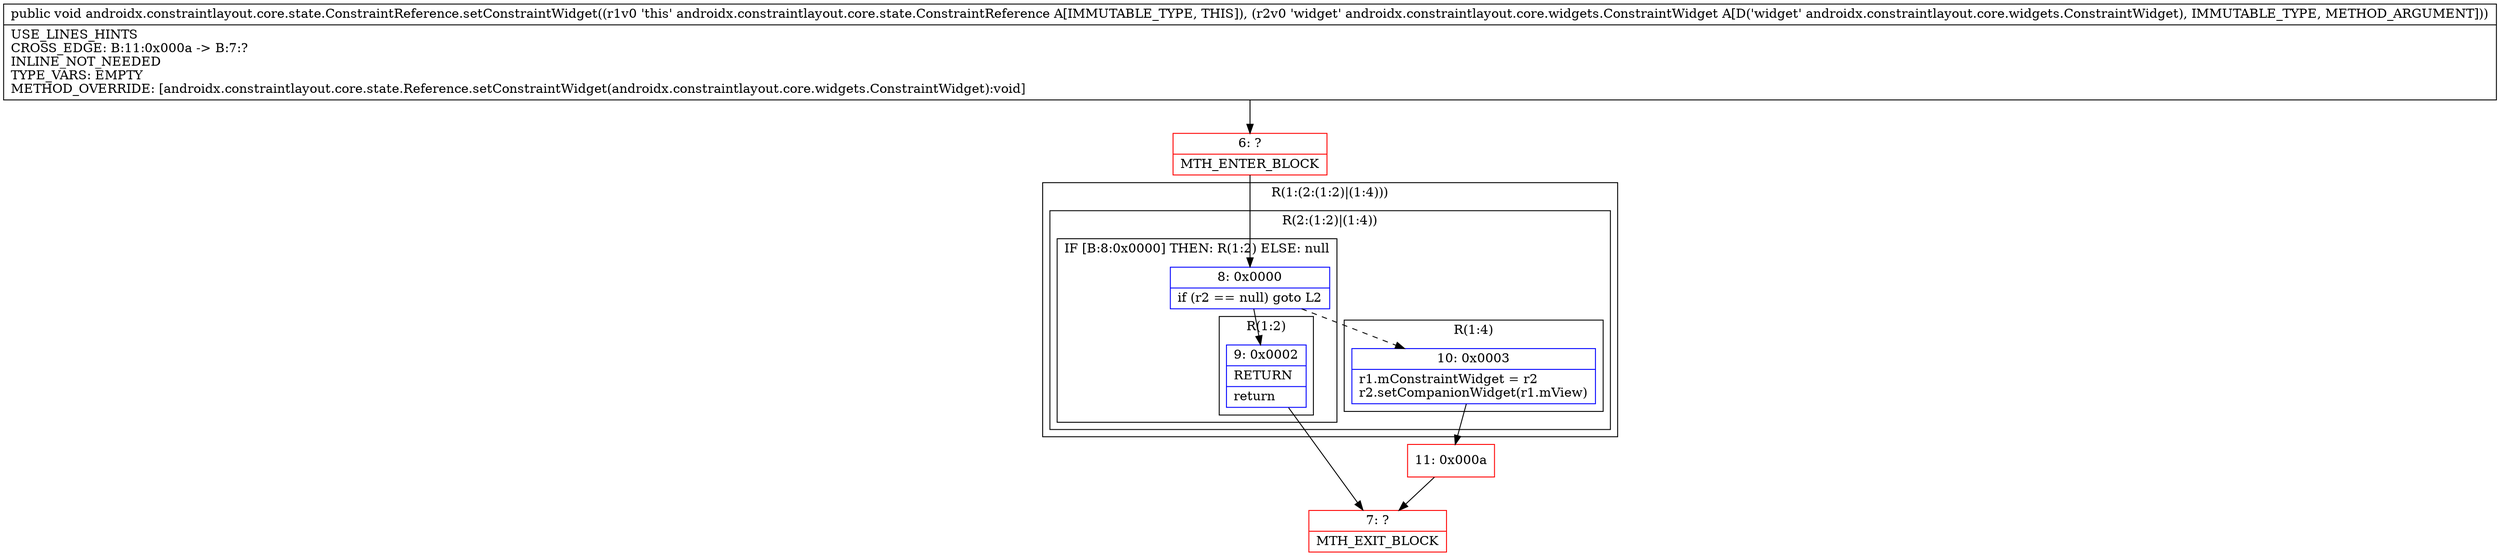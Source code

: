 digraph "CFG forandroidx.constraintlayout.core.state.ConstraintReference.setConstraintWidget(Landroidx\/constraintlayout\/core\/widgets\/ConstraintWidget;)V" {
subgraph cluster_Region_2010159463 {
label = "R(1:(2:(1:2)|(1:4)))";
node [shape=record,color=blue];
subgraph cluster_Region_144788462 {
label = "R(2:(1:2)|(1:4))";
node [shape=record,color=blue];
subgraph cluster_IfRegion_657060565 {
label = "IF [B:8:0x0000] THEN: R(1:2) ELSE: null";
node [shape=record,color=blue];
Node_8 [shape=record,label="{8\:\ 0x0000|if (r2 == null) goto L2\l}"];
subgraph cluster_Region_453327629 {
label = "R(1:2)";
node [shape=record,color=blue];
Node_9 [shape=record,label="{9\:\ 0x0002|RETURN\l|return\l}"];
}
}
subgraph cluster_Region_1752007339 {
label = "R(1:4)";
node [shape=record,color=blue];
Node_10 [shape=record,label="{10\:\ 0x0003|r1.mConstraintWidget = r2\lr2.setCompanionWidget(r1.mView)\l}"];
}
}
}
Node_6 [shape=record,color=red,label="{6\:\ ?|MTH_ENTER_BLOCK\l}"];
Node_7 [shape=record,color=red,label="{7\:\ ?|MTH_EXIT_BLOCK\l}"];
Node_11 [shape=record,color=red,label="{11\:\ 0x000a}"];
MethodNode[shape=record,label="{public void androidx.constraintlayout.core.state.ConstraintReference.setConstraintWidget((r1v0 'this' androidx.constraintlayout.core.state.ConstraintReference A[IMMUTABLE_TYPE, THIS]), (r2v0 'widget' androidx.constraintlayout.core.widgets.ConstraintWidget A[D('widget' androidx.constraintlayout.core.widgets.ConstraintWidget), IMMUTABLE_TYPE, METHOD_ARGUMENT]))  | USE_LINES_HINTS\lCROSS_EDGE: B:11:0x000a \-\> B:7:?\lINLINE_NOT_NEEDED\lTYPE_VARS: EMPTY\lMETHOD_OVERRIDE: [androidx.constraintlayout.core.state.Reference.setConstraintWidget(androidx.constraintlayout.core.widgets.ConstraintWidget):void]\l}"];
MethodNode -> Node_6;Node_8 -> Node_9;
Node_8 -> Node_10[style=dashed];
Node_9 -> Node_7;
Node_10 -> Node_11;
Node_6 -> Node_8;
Node_11 -> Node_7;
}

